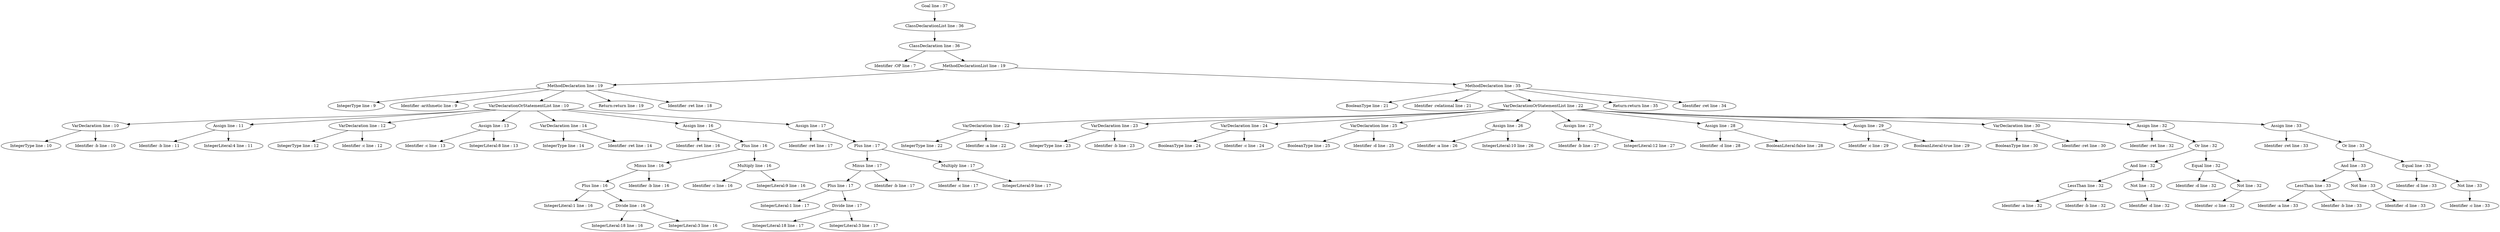 digraph {
n0 [label="Goal line : 37"];
n1 [label="ClassDeclarationList line : 36"];
n2 [label="ClassDeclaration line : 36"];
n3 [label="Identifier :OP line : 7"];
n2 -> n3
n4 [label="MethodDeclarationList line : 19"];
n5 [label="MethodDeclaration line : 19"];
n6 [label="IntegerType line : 9"];
n5 -> n6
n7 [label="Identifier :arithmetic line : 9"];
n5 -> n7
n8 [label="VarDeclarationOrStatementList line : 10"];
n9 [label="VarDeclaration line : 10"];
n10 [label="IntegerType line : 10"];
n9 -> n10
n11 [label="Identifier :b line : 10"];
n9 -> n11
n8 -> n9
n12 [label="Assign line : 11"];
n13 [label="Identifier :b line : 11"];
n12 -> n13
n14 [label="IntegerLiteral:4 line : 11"];
n12 -> n14
n8 -> n12
n15 [label="VarDeclaration line : 12"];
n16 [label="IntegerType line : 12"];
n15 -> n16
n17 [label="Identifier :c line : 12"];
n15 -> n17
n8 -> n15
n18 [label="Assign line : 13"];
n19 [label="Identifier :c line : 13"];
n18 -> n19
n20 [label="IntegerLiteral:8 line : 13"];
n18 -> n20
n8 -> n18
n21 [label="VarDeclaration line : 14"];
n22 [label="IntegerType line : 14"];
n21 -> n22
n23 [label="Identifier :ret line : 14"];
n21 -> n23
n8 -> n21
n24 [label="Assign line : 16"];
n25 [label="Identifier :ret line : 16"];
n24 -> n25
n26 [label="Plus line : 16"];
n27 [label="Minus line : 16"];
n28 [label="Plus line : 16"];
n29 [label="IntegerLiteral:1 line : 16"];
n28 -> n29
n30 [label="Divide line : 16"];
n31 [label="IntegerLiteral:18 line : 16"];
n30 -> n31
n32 [label="IntegerLiteral:3 line : 16"];
n30 -> n32
n28 -> n30
n27 -> n28
n33 [label="Identifier :b line : 16"];
n27 -> n33
n26 -> n27
n34 [label="Multiply line : 16"];
n35 [label="Identifier :c line : 16"];
n34 -> n35
n36 [label="IntegerLiteral:9 line : 16"];
n34 -> n36
n26 -> n34
n24 -> n26
n8 -> n24
n37 [label="Assign line : 17"];
n38 [label="Identifier :ret line : 17"];
n37 -> n38
n39 [label="Plus line : 17"];
n40 [label="Minus line : 17"];
n41 [label="Plus line : 17"];
n42 [label="IntegerLiteral:1 line : 17"];
n41 -> n42
n43 [label="Divide line : 17"];
n44 [label="IntegerLiteral:18 line : 17"];
n43 -> n44
n45 [label="IntegerLiteral:3 line : 17"];
n43 -> n45
n41 -> n43
n40 -> n41
n46 [label="Identifier :b line : 17"];
n40 -> n46
n39 -> n40
n47 [label="Multiply line : 17"];
n48 [label="Identifier :c line : 17"];
n47 -> n48
n49 [label="IntegerLiteral:9 line : 17"];
n47 -> n49
n39 -> n47
n37 -> n39
n8 -> n37
n5 -> n8
n50 [label="Return:return line : 19"];
n5 -> n50
n51 [label="Identifier :ret line : 18"];
n5 -> n51
n4 -> n5
n52 [label="MethodDeclaration line : 35"];
n53 [label="BooleanType line : 21"];
n52 -> n53
n54 [label="Identifier :relational line : 21"];
n52 -> n54
n55 [label="VarDeclarationOrStatementList line : 22"];
n56 [label="VarDeclaration line : 22"];
n57 [label="IntegerType line : 22"];
n56 -> n57
n58 [label="Identifier :a line : 22"];
n56 -> n58
n55 -> n56
n59 [label="VarDeclaration line : 23"];
n60 [label="IntegerType line : 23"];
n59 -> n60
n61 [label="Identifier :b line : 23"];
n59 -> n61
n55 -> n59
n62 [label="VarDeclaration line : 24"];
n63 [label="BooleanType line : 24"];
n62 -> n63
n64 [label="Identifier :c line : 24"];
n62 -> n64
n55 -> n62
n65 [label="VarDeclaration line : 25"];
n66 [label="BooleanType line : 25"];
n65 -> n66
n67 [label="Identifier :d line : 25"];
n65 -> n67
n55 -> n65
n68 [label="Assign line : 26"];
n69 [label="Identifier :a line : 26"];
n68 -> n69
n70 [label="IntegerLiteral:10 line : 26"];
n68 -> n70
n55 -> n68
n71 [label="Assign line : 27"];
n72 [label="Identifier :b line : 27"];
n71 -> n72
n73 [label="IntegerLiteral:12 line : 27"];
n71 -> n73
n55 -> n71
n74 [label="Assign line : 28"];
n75 [label="Identifier :d line : 28"];
n74 -> n75
n76 [label="BooleanLiteral:false line : 28"];
n74 -> n76
n55 -> n74
n77 [label="Assign line : 29"];
n78 [label="Identifier :c line : 29"];
n77 -> n78
n79 [label="BooleanLiteral:true line : 29"];
n77 -> n79
n55 -> n77
n80 [label="VarDeclaration line : 30"];
n81 [label="BooleanType line : 30"];
n80 -> n81
n82 [label="Identifier :ret line : 30"];
n80 -> n82
n55 -> n80
n83 [label="Assign line : 32"];
n84 [label="Identifier :ret line : 32"];
n83 -> n84
n85 [label="Or line : 32"];
n86 [label="And line : 32"];
n87 [label="LessThan line : 32"];
n88 [label="Identifier :a line : 32"];
n87 -> n88
n89 [label="Identifier :b line : 32"];
n87 -> n89
n86 -> n87
n90 [label="Not line : 32"];
n91 [label="Identifier :d line : 32"];
n90 -> n91
n86 -> n90
n85 -> n86
n92 [label="Equal line : 32"];
n93 [label="Identifier :d line : 32"];
n92 -> n93
n94 [label="Not line : 32"];
n95 [label="Identifier :c line : 32"];
n94 -> n95
n92 -> n94
n85 -> n92
n83 -> n85
n55 -> n83
n96 [label="Assign line : 33"];
n97 [label="Identifier :ret line : 33"];
n96 -> n97
n98 [label="Or line : 33"];
n99 [label="And line : 33"];
n100 [label="LessThan line : 33"];
n101 [label="Identifier :a line : 33"];
n100 -> n101
n102 [label="Identifier :b line : 33"];
n100 -> n102
n99 -> n100
n103 [label="Not line : 33"];
n104 [label="Identifier :d line : 33"];
n103 -> n104
n99 -> n103
n98 -> n99
n105 [label="Equal line : 33"];
n106 [label="Identifier :d line : 33"];
n105 -> n106
n107 [label="Not line : 33"];
n108 [label="Identifier :c line : 33"];
n107 -> n108
n105 -> n107
n98 -> n105
n96 -> n98
n55 -> n96
n52 -> n55
n109 [label="Return:return line : 35"];
n52 -> n109
n110 [label="Identifier :ret line : 34"];
n52 -> n110
n4 -> n52
n2 -> n4
n1 -> n2
n0 -> n1
}
